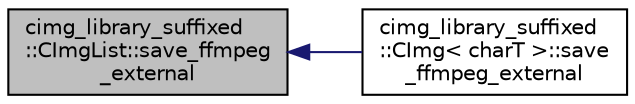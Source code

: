 digraph "cimg_library_suffixed::CImgList::save_ffmpeg_external"
{
  edge [fontname="Helvetica",fontsize="10",labelfontname="Helvetica",labelfontsize="10"];
  node [fontname="Helvetica",fontsize="10",shape=record];
  rankdir="LR";
  Node574 [label="cimg_library_suffixed\l::CImgList::save_ffmpeg\l_external",height=0.2,width=0.4,color="black", fillcolor="grey75", style="filled", fontcolor="black"];
  Node574 -> Node575 [dir="back",color="midnightblue",fontsize="10",style="solid",fontname="Helvetica"];
  Node575 [label="cimg_library_suffixed\l::CImg\< charT \>::save\l_ffmpeg_external",height=0.2,width=0.4,color="black", fillcolor="white", style="filled",URL="$structcimg__library__suffixed_1_1_c_img.html#a3a8132f303e3295e0219ea4518c6ef20",tooltip="Save volumetric image as a video, using ffmpeg external binary. "];
}
